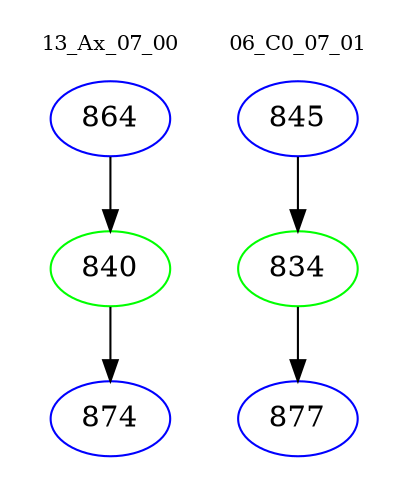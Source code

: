 digraph{
subgraph cluster_0 {
color = white
label = "13_Ax_07_00";
fontsize=10;
T0_864 [label="864", color="blue"]
T0_864 -> T0_840 [color="black"]
T0_840 [label="840", color="green"]
T0_840 -> T0_874 [color="black"]
T0_874 [label="874", color="blue"]
}
subgraph cluster_1 {
color = white
label = "06_C0_07_01";
fontsize=10;
T1_845 [label="845", color="blue"]
T1_845 -> T1_834 [color="black"]
T1_834 [label="834", color="green"]
T1_834 -> T1_877 [color="black"]
T1_877 [label="877", color="blue"]
}
}
